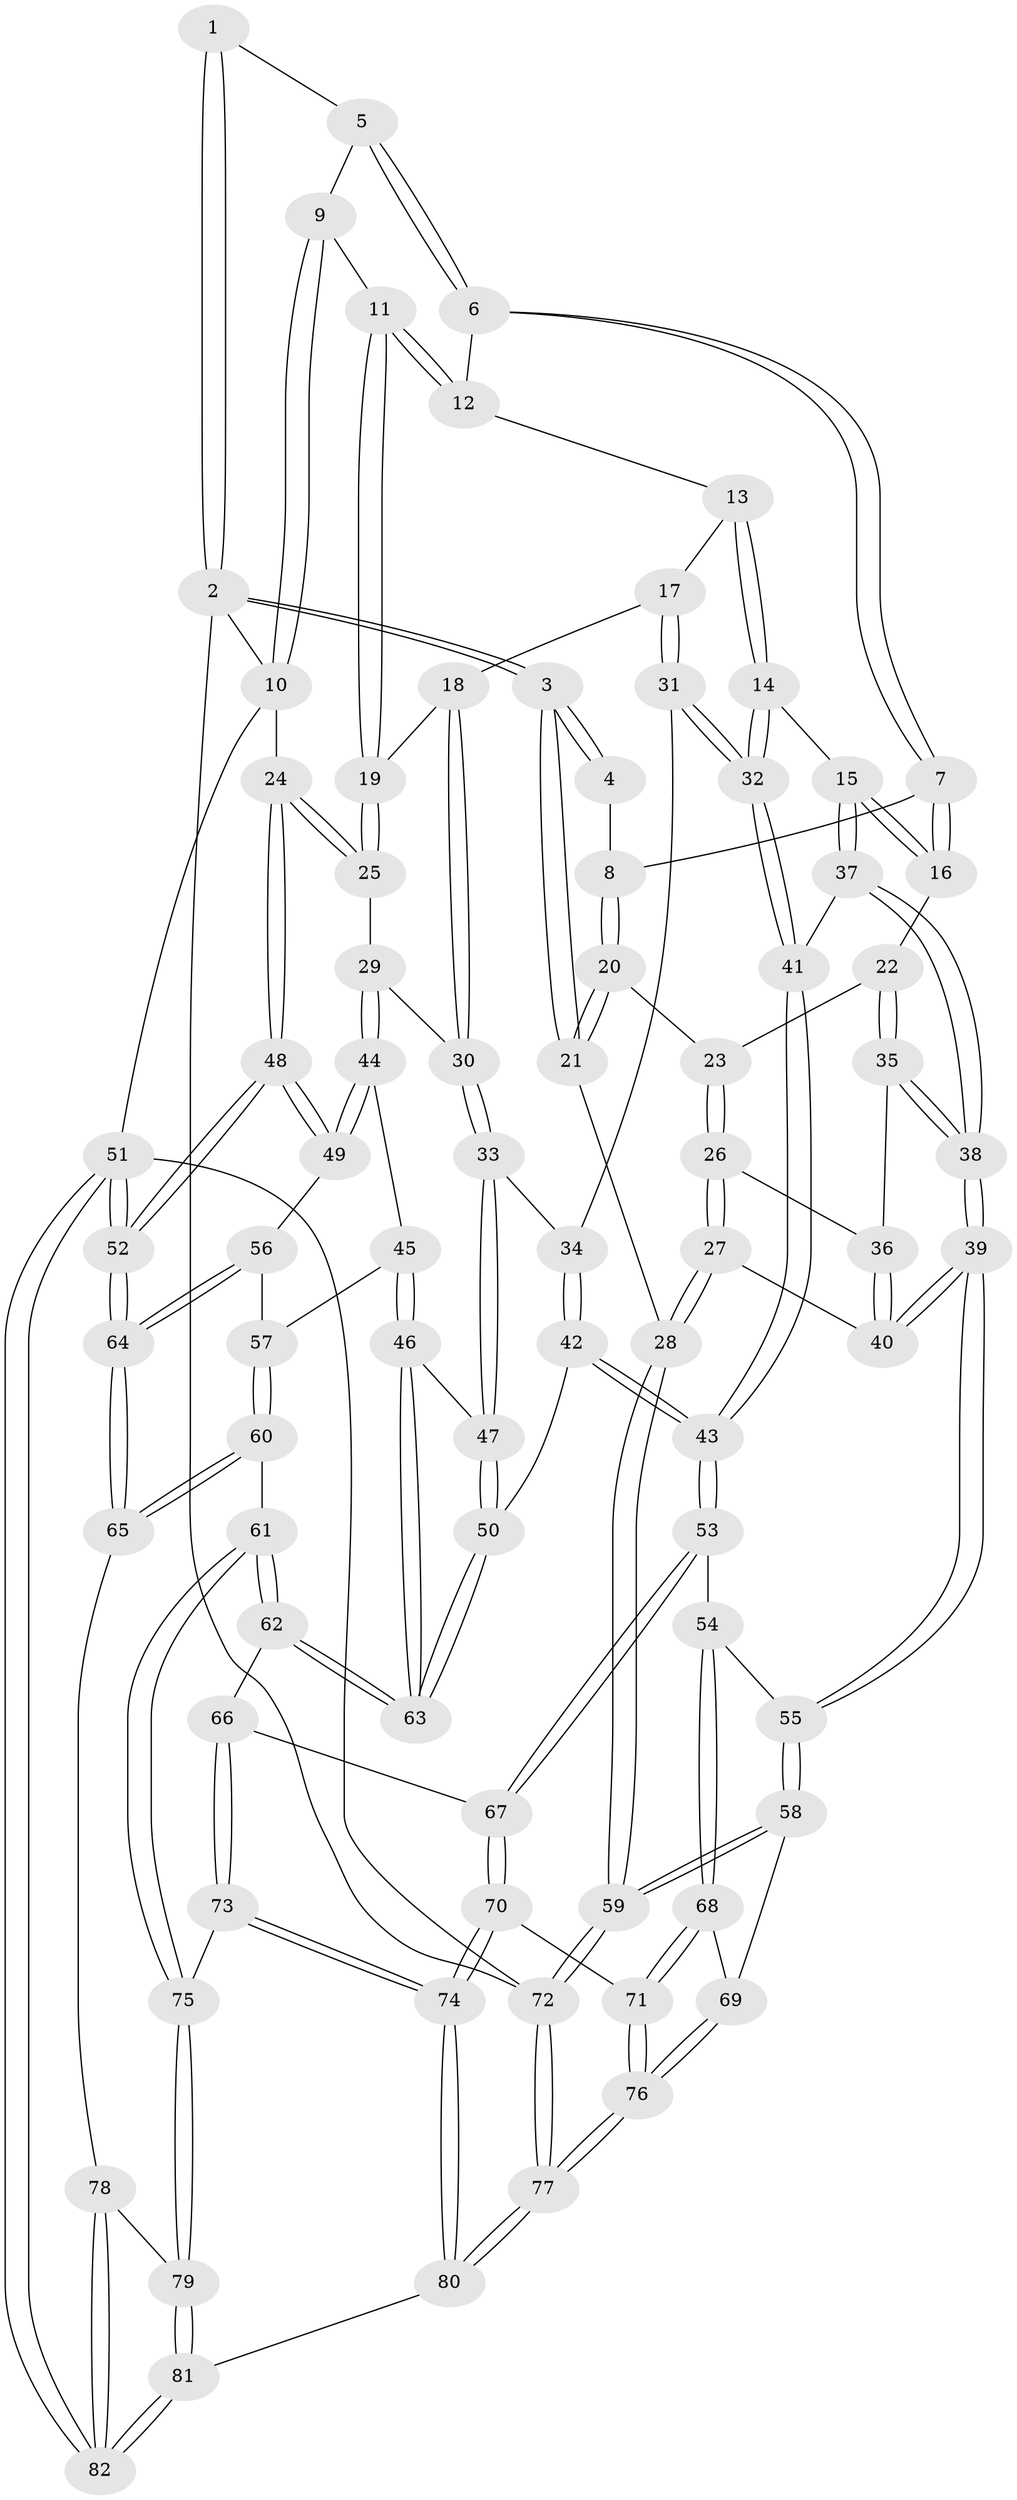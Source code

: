 // coarse degree distribution, {4: 0.32, 7: 0.04, 3: 0.52, 5: 0.08, 2: 0.04}
// Generated by graph-tools (version 1.1) at 2025/54/03/04/25 22:54:39]
// undirected, 82 vertices, 202 edges
graph export_dot {
  node [color=gray90,style=filled];
  1 [pos="+0.2781809492390075+0"];
  2 [pos="+0+0"];
  3 [pos="+0+0"];
  4 [pos="+0.11970549835405586+0.08583248007852129"];
  5 [pos="+0.42177272172072244+0"];
  6 [pos="+0.43275360549234587+0"];
  7 [pos="+0.4134564698864095+0.009403200909012387"];
  8 [pos="+0.13641805606941448+0.16427666696610757"];
  9 [pos="+0.9614949529761629+0"];
  10 [pos="+1+0"];
  11 [pos="+0.7420941560491416+0.14557575323325078"];
  12 [pos="+0.4777219070495462+0.014860646739425153"];
  13 [pos="+0.5562764637473038+0.22227063767181476"];
  14 [pos="+0.47914129726292054+0.3542618444001792"];
  15 [pos="+0.4625271530503013+0.34951261290780883"];
  16 [pos="+0.36926771905965194+0.26148404361307215"];
  17 [pos="+0.6686699741960733+0.25654676476174837"];
  18 [pos="+0.7223255628908982+0.21278889291896821"];
  19 [pos="+0.748525706110259+0.16256922923035091"];
  20 [pos="+0.12370837981612036+0.18825234605479735"];
  21 [pos="+0+0.06706019116798476"];
  22 [pos="+0.3516353724573414+0.26895621067780034"];
  23 [pos="+0.1242822121675606+0.19034254330124362"];
  24 [pos="+1+0.11656915471478321"];
  25 [pos="+0.9849415977760367+0.23754326379230048"];
  26 [pos="+0.11291655470321091+0.3196173583222285"];
  27 [pos="+0.0339779105408992+0.41482237496539837"];
  28 [pos="+0+0.5046794388783222"];
  29 [pos="+0.8668156526145518+0.41445255114904705"];
  30 [pos="+0.8050287051201125+0.4126433877764243"];
  31 [pos="+0.6144231393844503+0.39031418091750275"];
  32 [pos="+0.5309497242953999+0.39335224944135155"];
  33 [pos="+0.7257699011207486+0.44569819418331497"];
  34 [pos="+0.6220015923535995+0.3961698738679865"];
  35 [pos="+0.2965943728301097+0.32381212971941326"];
  36 [pos="+0.2065447910472665+0.3419508924872576"];
  37 [pos="+0.31534408899433924+0.5117523181860103"];
  38 [pos="+0.3012827572374436+0.5175413027113546"];
  39 [pos="+0.2788110216280278+0.5385957527356485"];
  40 [pos="+0.2550521308041835+0.5193541298240314"];
  41 [pos="+0.49860020943299305+0.5303416959208231"];
  42 [pos="+0.600708703519573+0.6117144618145388"];
  43 [pos="+0.5359610699531282+0.6223358338438608"];
  44 [pos="+0.9202105802419882+0.513726362006487"];
  45 [pos="+0.9155754213524027+0.5239738357012019"];
  46 [pos="+0.8131646431374668+0.6178826076631958"];
  47 [pos="+0.723238299433755+0.4721835671533258"];
  48 [pos="+1+0.5293645552594937"];
  49 [pos="+1+0.5290783229503931"];
  50 [pos="+0.6462824478210679+0.6150964935401515"];
  51 [pos="+1+1"];
  52 [pos="+1+0.9985711599197501"];
  53 [pos="+0.4987074951145591+0.675648124737856"];
  54 [pos="+0.2814234352027812+0.5845725299554965"];
  55 [pos="+0.27669729729406944+0.5567756672969362"];
  56 [pos="+0.9647066346487119+0.6339168218385525"];
  57 [pos="+0.9308898197785346+0.5773506061365188"];
  58 [pos="+0+0.6360773418268605"];
  59 [pos="+0+0.6296242460024105"];
  60 [pos="+0.8874189437228703+0.7914112948236619"];
  61 [pos="+0.8002776562995396+0.7537499144806503"];
  62 [pos="+0.7747276013996462+0.7257302553772452"];
  63 [pos="+0.7718799940042254+0.7155043070903526"];
  64 [pos="+1+0.845050471806936"];
  65 [pos="+0.960956888570988+0.8332965939713636"];
  66 [pos="+0.580758221029571+0.8075057697048037"];
  67 [pos="+0.4924787784045437+0.7372520098998377"];
  68 [pos="+0.22228639973506076+0.777735648970415"];
  69 [pos="+0.022525121970315587+0.7326319320898055"];
  70 [pos="+0.3615809400697849+0.8319212128489907"];
  71 [pos="+0.24821816206343725+0.8151451675976022"];
  72 [pos="+0+1"];
  73 [pos="+0.5929972889621478+0.9005375312680006"];
  74 [pos="+0.4933395351693565+1"];
  75 [pos="+0.7069685106591476+0.9143909302417008"];
  76 [pos="+0.09413908708886583+1"];
  77 [pos="+0.07237353062283515+1"];
  78 [pos="+0.8045692727873126+0.9521477817659348"];
  79 [pos="+0.7238120811263129+0.9457511921673792"];
  80 [pos="+0.4911164283289524+1"];
  81 [pos="+0.6770096332270267+1"];
  82 [pos="+0.8639673040673211+1"];
  1 -- 2;
  1 -- 2;
  1 -- 5;
  2 -- 3;
  2 -- 3;
  2 -- 10;
  2 -- 72;
  3 -- 4;
  3 -- 4;
  3 -- 21;
  3 -- 21;
  4 -- 8;
  5 -- 6;
  5 -- 6;
  5 -- 9;
  6 -- 7;
  6 -- 7;
  6 -- 12;
  7 -- 8;
  7 -- 16;
  7 -- 16;
  8 -- 20;
  8 -- 20;
  9 -- 10;
  9 -- 10;
  9 -- 11;
  10 -- 24;
  10 -- 51;
  11 -- 12;
  11 -- 12;
  11 -- 19;
  11 -- 19;
  12 -- 13;
  13 -- 14;
  13 -- 14;
  13 -- 17;
  14 -- 15;
  14 -- 32;
  14 -- 32;
  15 -- 16;
  15 -- 16;
  15 -- 37;
  15 -- 37;
  16 -- 22;
  17 -- 18;
  17 -- 31;
  17 -- 31;
  18 -- 19;
  18 -- 30;
  18 -- 30;
  19 -- 25;
  19 -- 25;
  20 -- 21;
  20 -- 21;
  20 -- 23;
  21 -- 28;
  22 -- 23;
  22 -- 35;
  22 -- 35;
  23 -- 26;
  23 -- 26;
  24 -- 25;
  24 -- 25;
  24 -- 48;
  24 -- 48;
  25 -- 29;
  26 -- 27;
  26 -- 27;
  26 -- 36;
  27 -- 28;
  27 -- 28;
  27 -- 40;
  28 -- 59;
  28 -- 59;
  29 -- 30;
  29 -- 44;
  29 -- 44;
  30 -- 33;
  30 -- 33;
  31 -- 32;
  31 -- 32;
  31 -- 34;
  32 -- 41;
  32 -- 41;
  33 -- 34;
  33 -- 47;
  33 -- 47;
  34 -- 42;
  34 -- 42;
  35 -- 36;
  35 -- 38;
  35 -- 38;
  36 -- 40;
  36 -- 40;
  37 -- 38;
  37 -- 38;
  37 -- 41;
  38 -- 39;
  38 -- 39;
  39 -- 40;
  39 -- 40;
  39 -- 55;
  39 -- 55;
  41 -- 43;
  41 -- 43;
  42 -- 43;
  42 -- 43;
  42 -- 50;
  43 -- 53;
  43 -- 53;
  44 -- 45;
  44 -- 49;
  44 -- 49;
  45 -- 46;
  45 -- 46;
  45 -- 57;
  46 -- 47;
  46 -- 63;
  46 -- 63;
  47 -- 50;
  47 -- 50;
  48 -- 49;
  48 -- 49;
  48 -- 52;
  48 -- 52;
  49 -- 56;
  50 -- 63;
  50 -- 63;
  51 -- 52;
  51 -- 52;
  51 -- 82;
  51 -- 82;
  51 -- 72;
  52 -- 64;
  52 -- 64;
  53 -- 54;
  53 -- 67;
  53 -- 67;
  54 -- 55;
  54 -- 68;
  54 -- 68;
  55 -- 58;
  55 -- 58;
  56 -- 57;
  56 -- 64;
  56 -- 64;
  57 -- 60;
  57 -- 60;
  58 -- 59;
  58 -- 59;
  58 -- 69;
  59 -- 72;
  59 -- 72;
  60 -- 61;
  60 -- 65;
  60 -- 65;
  61 -- 62;
  61 -- 62;
  61 -- 75;
  61 -- 75;
  62 -- 63;
  62 -- 63;
  62 -- 66;
  64 -- 65;
  64 -- 65;
  65 -- 78;
  66 -- 67;
  66 -- 73;
  66 -- 73;
  67 -- 70;
  67 -- 70;
  68 -- 69;
  68 -- 71;
  68 -- 71;
  69 -- 76;
  69 -- 76;
  70 -- 71;
  70 -- 74;
  70 -- 74;
  71 -- 76;
  71 -- 76;
  72 -- 77;
  72 -- 77;
  73 -- 74;
  73 -- 74;
  73 -- 75;
  74 -- 80;
  74 -- 80;
  75 -- 79;
  75 -- 79;
  76 -- 77;
  76 -- 77;
  77 -- 80;
  77 -- 80;
  78 -- 79;
  78 -- 82;
  78 -- 82;
  79 -- 81;
  79 -- 81;
  80 -- 81;
  81 -- 82;
  81 -- 82;
}

